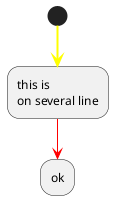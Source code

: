 {
  "sha1": "beaz28x4g18mis18bmvanspwux0c06h",
  "insertion": {
    "when": "2024-05-30T20:48:22.074Z",
    "user": "plantuml@gmail.com"
  }
}
@startuml
(*) -[bold,#FFFF00]-> "this is
on several line"
-[#red]-> ok
@enduml
